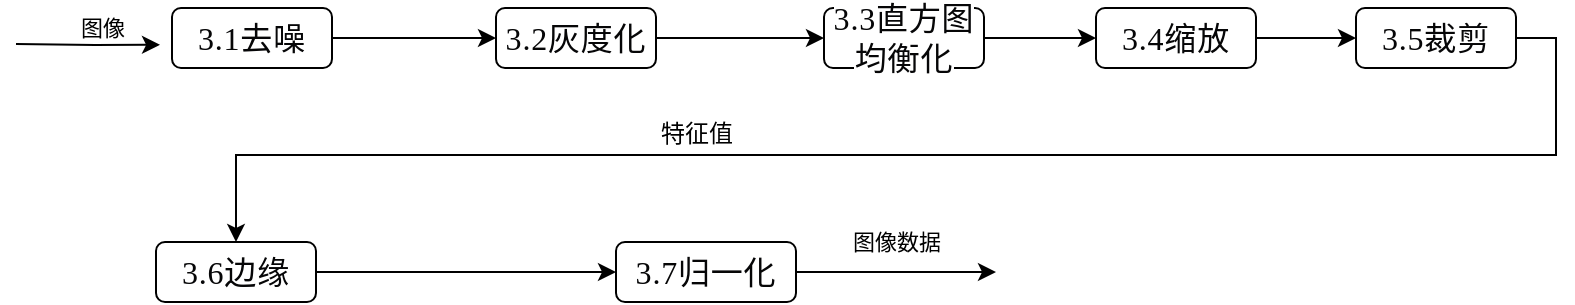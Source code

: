 <mxfile version="24.1.0" type="device">
  <diagram name="第 1 页" id="SRb4h_MTguYHagcsAKol">
    <mxGraphModel dx="1134" dy="265" grid="1" gridSize="10" guides="1" tooltips="1" connect="1" arrows="1" fold="1" page="1" pageScale="1" pageWidth="827" pageHeight="1169" math="0" shadow="0">
      <root>
        <mxCell id="0" />
        <mxCell id="1" parent="0" />
        <mxCell id="jZ48LCnToQ5ItusH2J-H-44" style="edgeStyle=orthogonalEdgeStyle;rounded=0;orthogonalLoop=1;jettySize=auto;html=1;exitX=1;exitY=0.5;exitDx=0;exitDy=0;" edge="1" parent="1" source="jZ48LCnToQ5ItusH2J-H-30" target="jZ48LCnToQ5ItusH2J-H-31">
          <mxGeometry relative="1" as="geometry" />
        </mxCell>
        <mxCell id="jZ48LCnToQ5ItusH2J-H-30" value="&lt;span style=&quot;color: rgb(6, 6, 7); font-family: 宋体; font-size: 16px; letter-spacing: 0.4px; background-color: rgb(255, 255, 255);&quot;&gt;3.1去噪&lt;/span&gt;" style="rounded=1;whiteSpace=wrap;html=1;" vertex="1" parent="1">
          <mxGeometry x="88" y="100" width="80" height="30" as="geometry" />
        </mxCell>
        <mxCell id="jZ48LCnToQ5ItusH2J-H-45" style="edgeStyle=orthogonalEdgeStyle;rounded=0;orthogonalLoop=1;jettySize=auto;html=1;exitX=1;exitY=0.5;exitDx=0;exitDy=0;" edge="1" parent="1" source="jZ48LCnToQ5ItusH2J-H-31" target="jZ48LCnToQ5ItusH2J-H-33">
          <mxGeometry relative="1" as="geometry" />
        </mxCell>
        <mxCell id="jZ48LCnToQ5ItusH2J-H-31" value="&lt;span style=&quot;color: rgb(6, 6, 7); font-family: 宋体; font-size: 16px; letter-spacing: 0.4px; background-color: rgb(255, 255, 255);&quot;&gt;3.2灰度化&lt;/span&gt;" style="rounded=1;whiteSpace=wrap;html=1;" vertex="1" parent="1">
          <mxGeometry x="250" y="100" width="80" height="30" as="geometry" />
        </mxCell>
        <mxCell id="jZ48LCnToQ5ItusH2J-H-46" style="edgeStyle=orthogonalEdgeStyle;rounded=0;orthogonalLoop=1;jettySize=auto;html=1;exitX=1;exitY=0.5;exitDx=0;exitDy=0;" edge="1" parent="1" source="jZ48LCnToQ5ItusH2J-H-33" target="jZ48LCnToQ5ItusH2J-H-39">
          <mxGeometry relative="1" as="geometry" />
        </mxCell>
        <mxCell id="jZ48LCnToQ5ItusH2J-H-33" value="&lt;span style=&quot;color: rgb(6, 6, 7); font-family: 宋体; font-size: 16px; letter-spacing: 0.4px; background-color: rgb(255, 255, 255);&quot;&gt;3.3直方图均衡化&lt;/span&gt;" style="rounded=1;whiteSpace=wrap;html=1;" vertex="1" parent="1">
          <mxGeometry x="414" y="100" width="80" height="30" as="geometry" />
        </mxCell>
        <mxCell id="jZ48LCnToQ5ItusH2J-H-59" style="edgeStyle=orthogonalEdgeStyle;rounded=0;orthogonalLoop=1;jettySize=auto;html=1;exitX=1;exitY=0.5;exitDx=0;exitDy=0;entryX=0;entryY=0.5;entryDx=0;entryDy=0;" edge="1" parent="1" source="jZ48LCnToQ5ItusH2J-H-35" target="jZ48LCnToQ5ItusH2J-H-43">
          <mxGeometry relative="1" as="geometry" />
        </mxCell>
        <mxCell id="jZ48LCnToQ5ItusH2J-H-35" value="&lt;span style=&quot;color: rgb(6, 6, 7); font-family: 宋体; font-size: 16px; letter-spacing: 0.4px; background-color: rgb(255, 255, 255);&quot;&gt;3.6边缘&lt;/span&gt;" style="rounded=1;whiteSpace=wrap;html=1;" vertex="1" parent="1">
          <mxGeometry x="80" y="217" width="80" height="30" as="geometry" />
        </mxCell>
        <mxCell id="jZ48LCnToQ5ItusH2J-H-47" style="edgeStyle=orthogonalEdgeStyle;rounded=0;orthogonalLoop=1;jettySize=auto;html=1;exitX=1;exitY=0.5;exitDx=0;exitDy=0;" edge="1" parent="1" source="jZ48LCnToQ5ItusH2J-H-39" target="jZ48LCnToQ5ItusH2J-H-42">
          <mxGeometry relative="1" as="geometry" />
        </mxCell>
        <mxCell id="jZ48LCnToQ5ItusH2J-H-39" value="&lt;span style=&quot;color: rgb(6, 6, 7); font-family: 宋体; font-size: 16px; letter-spacing: 0.4px; background-color: rgb(255, 255, 255);&quot;&gt;3.4缩放&lt;/span&gt;" style="rounded=1;whiteSpace=wrap;html=1;" vertex="1" parent="1">
          <mxGeometry x="550" y="100" width="80" height="30" as="geometry" />
        </mxCell>
        <mxCell id="jZ48LCnToQ5ItusH2J-H-56" style="edgeStyle=orthogonalEdgeStyle;rounded=0;orthogonalLoop=1;jettySize=auto;html=1;exitX=1;exitY=0.5;exitDx=0;exitDy=0;entryX=0.5;entryY=0;entryDx=0;entryDy=0;" edge="1" parent="1" source="jZ48LCnToQ5ItusH2J-H-42" target="jZ48LCnToQ5ItusH2J-H-35">
          <mxGeometry relative="1" as="geometry" />
        </mxCell>
        <mxCell id="jZ48LCnToQ5ItusH2J-H-42" value="&lt;span style=&quot;color: rgb(6, 6, 7); font-family: 宋体; font-size: 16px; letter-spacing: 0.4px; background-color: rgb(255, 255, 255);&quot;&gt;3.5裁剪&lt;/span&gt;" style="rounded=1;whiteSpace=wrap;html=1;" vertex="1" parent="1">
          <mxGeometry x="680" y="100" width="80" height="30" as="geometry" />
        </mxCell>
        <mxCell id="jZ48LCnToQ5ItusH2J-H-61" style="edgeStyle=orthogonalEdgeStyle;rounded=0;orthogonalLoop=1;jettySize=auto;html=1;exitX=1;exitY=0.5;exitDx=0;exitDy=0;" edge="1" parent="1" source="jZ48LCnToQ5ItusH2J-H-43">
          <mxGeometry relative="1" as="geometry">
            <mxPoint x="500" y="232" as="targetPoint" />
          </mxGeometry>
        </mxCell>
        <mxCell id="jZ48LCnToQ5ItusH2J-H-63" value="图像数据" style="edgeLabel;html=1;align=center;verticalAlign=middle;resizable=0;points=[];" vertex="1" connectable="0" parent="jZ48LCnToQ5ItusH2J-H-61">
          <mxGeometry x="-0.192" y="4" relative="1" as="geometry">
            <mxPoint x="9" y="-11" as="offset" />
          </mxGeometry>
        </mxCell>
        <mxCell id="jZ48LCnToQ5ItusH2J-H-43" value="&lt;font face=&quot;宋体&quot; color=&quot;#060607&quot;&gt;&lt;span style=&quot;font-size: 16px; letter-spacing: 0.4px;&quot;&gt;3.7归一化&lt;/span&gt;&lt;/font&gt;" style="rounded=1;whiteSpace=wrap;html=1;" vertex="1" parent="1">
          <mxGeometry x="310" y="217" width="90" height="30" as="geometry" />
        </mxCell>
        <mxCell id="jZ48LCnToQ5ItusH2J-H-54" style="edgeStyle=orthogonalEdgeStyle;rounded=0;orthogonalLoop=1;jettySize=auto;html=1;entryX=-0.075;entryY=0.613;entryDx=0;entryDy=0;entryPerimeter=0;" edge="1" parent="1" target="jZ48LCnToQ5ItusH2J-H-30">
          <mxGeometry relative="1" as="geometry">
            <mxPoint x="10" y="118" as="sourcePoint" />
            <mxPoint x="270" y="135" as="targetPoint" />
          </mxGeometry>
        </mxCell>
        <mxCell id="jZ48LCnToQ5ItusH2J-H-55" value="图像" style="edgeLabel;html=1;align=center;verticalAlign=middle;resizable=0;points=[];" vertex="1" connectable="0" parent="jZ48LCnToQ5ItusH2J-H-54">
          <mxGeometry x="-0.154" y="7" relative="1" as="geometry">
            <mxPoint x="12" y="-2" as="offset" />
          </mxGeometry>
        </mxCell>
        <mxCell id="jZ48LCnToQ5ItusH2J-H-57" value="特征值" style="text;html=1;align=center;verticalAlign=middle;resizable=0;points=[];autosize=1;strokeColor=none;fillColor=none;" vertex="1" parent="1">
          <mxGeometry x="320" y="148" width="60" height="30" as="geometry" />
        </mxCell>
      </root>
    </mxGraphModel>
  </diagram>
</mxfile>
